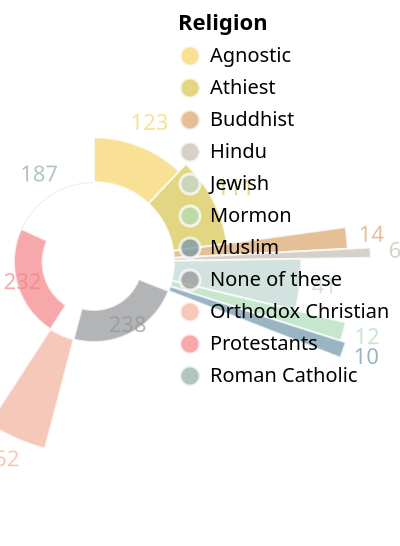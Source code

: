 {
  "$schema": "https://vega.github.io/schema/vega-lite/v5.json",
  "description": "Religion of 1026 participants",
  "width": "container",
  "height": 250,
  "data": {
    "values": [
      {"religion": "Agnostic", "population": 123},
      {"religion": "Athiest", "population": 111},
      {"religion": "Buddhist", "population": 14},
      {"religion": "Hindu", "population": 6},
      {"religion": "Jewish", "population": 41},
      {"religion": "Mormon", "population": 12},
      {"religion": "Muslim", "population": 10},
      {"religion": "None of these", "population": 238},
      {"religion": "Orthodox Christian", "population": 52},
      {"religion": "Protestants", "population": 232},
      {"religion": "Roman Catholic", "population": 187}
    ]
  },
  "layer": [
    {
      "params": [
        {
          "name": "religion_highlight",
          "select": {"type": "point", "encodings": ["color"]}
        }
      ],
      "mark": {"type": "arc", "innerRadius": 40, "stroke": "#fff"}
    },
    {
      "mark": {"type": "text", "radiusOffset": 12},
      "encoding": {"text": {"field": "population", "type": "quantitative"}}
    }
  ],
  "encoding": {
    "theta": {"field": "population", "type": "quantitative", "stack": true},
    "radius": {
      "field": "population",
      "scale": {"type": "sqrt", "zero": true, "rangeMin": 160}
    },
    "color": {
      "field": "religion",
      "title": "Religion",
      "type": "nominal",
      "scale": {
        "domain": [
          "Agnostic",
          "Athiest",
          "Buddhist",
          "Hindu",
          "Jewish",
          "Mormon",
          "Muslim",
          "None of these",
          "Orthodox Christian",
          "Protestants",
          "Roman Catholic"
        ],
        "range": [
          "#F5D368",
          "#D7C54F",
          "#DBA66B",
          "#C5BEB1",
          "#BFD6D2",
          "#AEDCB9",
          "#6F95A8",
          "#939598",
          "#F1B19D",
          "#F38388",
          "#92ADA2"
        ]
      }
    },
    "opacity": {
      "condition": {"param": "religion_highlight", "value": 0.7},
      "value": 0.3
    },
    "tooltip": [
      {"field": "religion", "type": "nominal", "title": "Religion"},
      {"field": "population", "type": "quantitative", "title": "Population"}
    ]
  },
  "config": {}
}